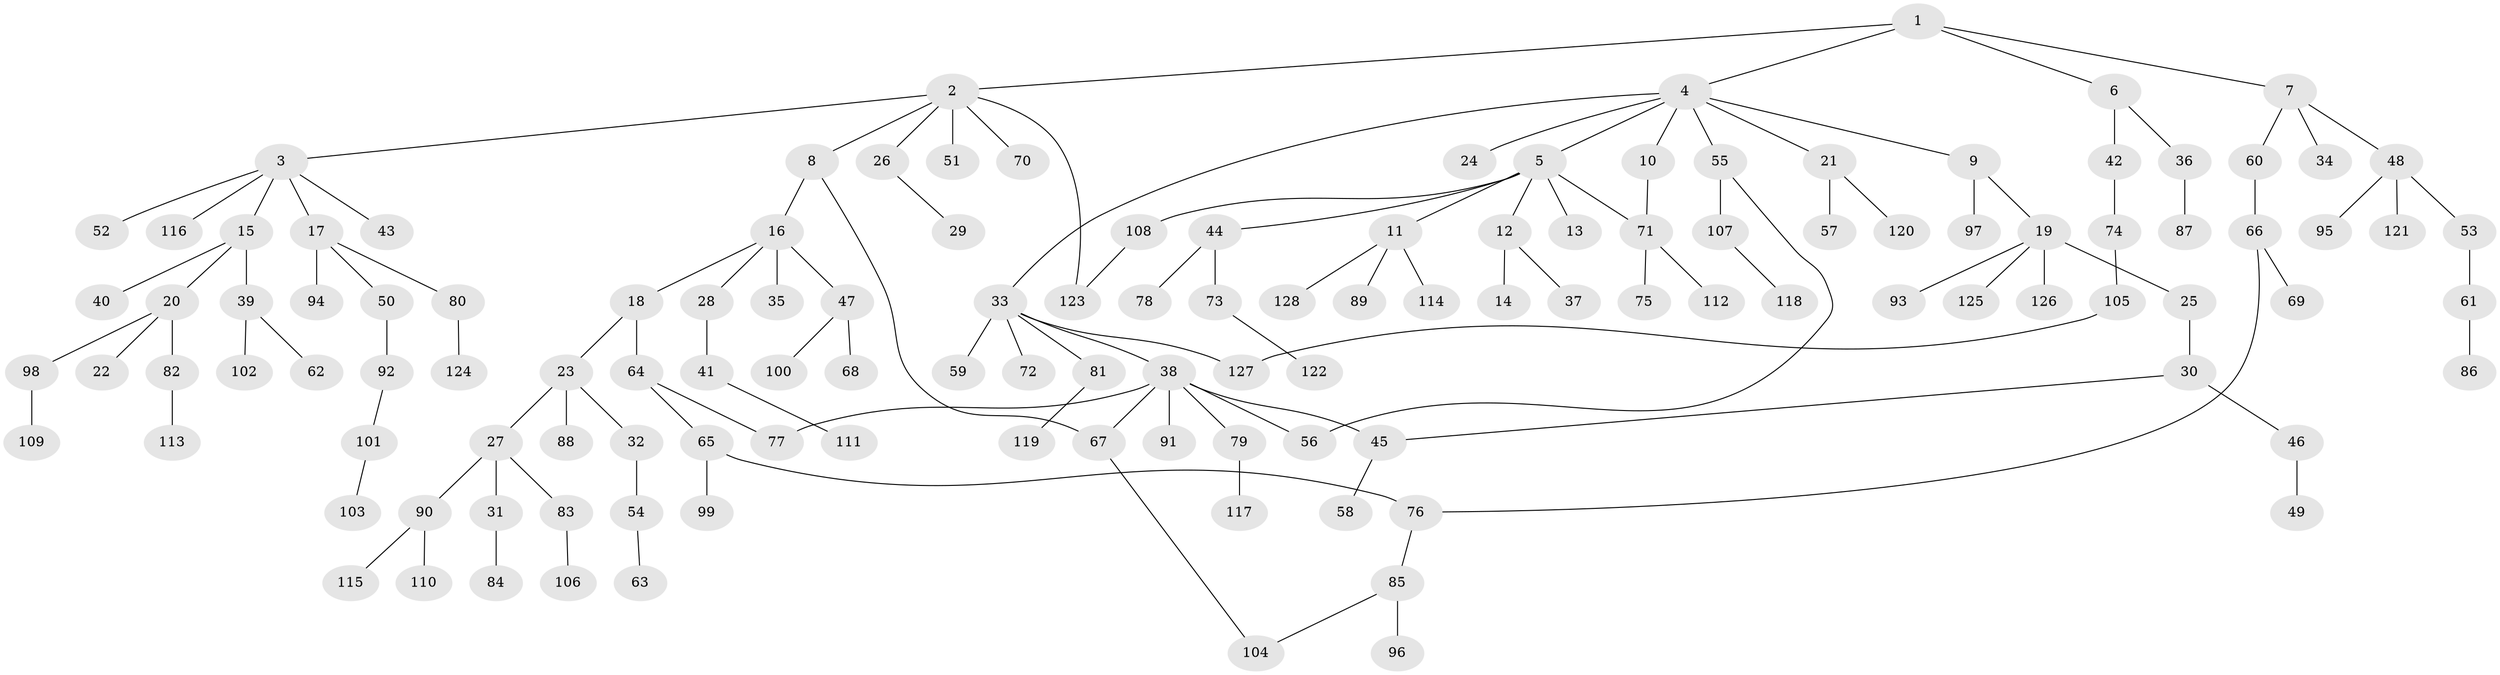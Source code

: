 // Generated by graph-tools (version 1.1) at 2025/10/02/27/25 16:10:52]
// undirected, 128 vertices, 136 edges
graph export_dot {
graph [start="1"]
  node [color=gray90,style=filled];
  1;
  2;
  3;
  4;
  5;
  6;
  7;
  8;
  9;
  10;
  11;
  12;
  13;
  14;
  15;
  16;
  17;
  18;
  19;
  20;
  21;
  22;
  23;
  24;
  25;
  26;
  27;
  28;
  29;
  30;
  31;
  32;
  33;
  34;
  35;
  36;
  37;
  38;
  39;
  40;
  41;
  42;
  43;
  44;
  45;
  46;
  47;
  48;
  49;
  50;
  51;
  52;
  53;
  54;
  55;
  56;
  57;
  58;
  59;
  60;
  61;
  62;
  63;
  64;
  65;
  66;
  67;
  68;
  69;
  70;
  71;
  72;
  73;
  74;
  75;
  76;
  77;
  78;
  79;
  80;
  81;
  82;
  83;
  84;
  85;
  86;
  87;
  88;
  89;
  90;
  91;
  92;
  93;
  94;
  95;
  96;
  97;
  98;
  99;
  100;
  101;
  102;
  103;
  104;
  105;
  106;
  107;
  108;
  109;
  110;
  111;
  112;
  113;
  114;
  115;
  116;
  117;
  118;
  119;
  120;
  121;
  122;
  123;
  124;
  125;
  126;
  127;
  128;
  1 -- 2;
  1 -- 4;
  1 -- 6;
  1 -- 7;
  2 -- 3;
  2 -- 8;
  2 -- 26;
  2 -- 51;
  2 -- 70;
  2 -- 123;
  3 -- 15;
  3 -- 17;
  3 -- 43;
  3 -- 52;
  3 -- 116;
  4 -- 5;
  4 -- 9;
  4 -- 10;
  4 -- 21;
  4 -- 24;
  4 -- 33;
  4 -- 55;
  5 -- 11;
  5 -- 12;
  5 -- 13;
  5 -- 44;
  5 -- 108;
  5 -- 71;
  6 -- 36;
  6 -- 42;
  7 -- 34;
  7 -- 48;
  7 -- 60;
  8 -- 16;
  8 -- 67;
  9 -- 19;
  9 -- 97;
  10 -- 71;
  11 -- 89;
  11 -- 114;
  11 -- 128;
  12 -- 14;
  12 -- 37;
  15 -- 20;
  15 -- 39;
  15 -- 40;
  16 -- 18;
  16 -- 28;
  16 -- 35;
  16 -- 47;
  17 -- 50;
  17 -- 80;
  17 -- 94;
  18 -- 23;
  18 -- 64;
  19 -- 25;
  19 -- 93;
  19 -- 125;
  19 -- 126;
  20 -- 22;
  20 -- 82;
  20 -- 98;
  21 -- 57;
  21 -- 120;
  23 -- 27;
  23 -- 32;
  23 -- 88;
  25 -- 30;
  26 -- 29;
  27 -- 31;
  27 -- 83;
  27 -- 90;
  28 -- 41;
  30 -- 46;
  30 -- 45;
  31 -- 84;
  32 -- 54;
  33 -- 38;
  33 -- 59;
  33 -- 72;
  33 -- 81;
  33 -- 127;
  36 -- 87;
  38 -- 45;
  38 -- 79;
  38 -- 91;
  38 -- 56;
  38 -- 67;
  38 -- 77;
  39 -- 62;
  39 -- 102;
  41 -- 111;
  42 -- 74;
  44 -- 73;
  44 -- 78;
  45 -- 58;
  46 -- 49;
  47 -- 68;
  47 -- 100;
  48 -- 53;
  48 -- 95;
  48 -- 121;
  50 -- 92;
  53 -- 61;
  54 -- 63;
  55 -- 56;
  55 -- 107;
  60 -- 66;
  61 -- 86;
  64 -- 65;
  64 -- 77;
  65 -- 99;
  65 -- 76;
  66 -- 69;
  66 -- 76;
  67 -- 104;
  71 -- 75;
  71 -- 112;
  73 -- 122;
  74 -- 105;
  76 -- 85;
  79 -- 117;
  80 -- 124;
  81 -- 119;
  82 -- 113;
  83 -- 106;
  85 -- 96;
  85 -- 104;
  90 -- 110;
  90 -- 115;
  92 -- 101;
  98 -- 109;
  101 -- 103;
  105 -- 127;
  107 -- 118;
  108 -- 123;
}

